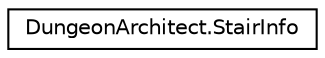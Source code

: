 digraph "Graphical Class Hierarchy"
{
  edge [fontname="Helvetica",fontsize="10",labelfontname="Helvetica",labelfontsize="10"];
  node [fontname="Helvetica",fontsize="10",shape=record];
  rankdir="LR";
  Node1 [label="DungeonArchitect.StairInfo",height=0.2,width=0.4,color="black", fillcolor="white", style="filled",URL="$class_dungeon_architect_1_1_stair_info.html",tooltip="Data-structure to hold the stair information in the grid based builder "];
}
